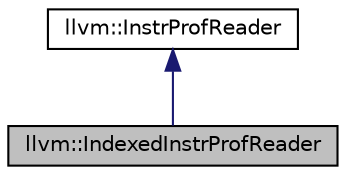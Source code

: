 digraph "llvm::IndexedInstrProfReader"
{
 // LATEX_PDF_SIZE
  bgcolor="transparent";
  edge [fontname="Helvetica",fontsize="10",labelfontname="Helvetica",labelfontsize="10"];
  node [fontname="Helvetica",fontsize="10",shape=record];
  Node1 [label="llvm::IndexedInstrProfReader",height=0.2,width=0.4,color="black", fillcolor="grey75", style="filled", fontcolor="black",tooltip="Reader for the indexed binary instrprof format."];
  Node2 -> Node1 [dir="back",color="midnightblue",fontsize="10",style="solid",fontname="Helvetica"];
  Node2 [label="llvm::InstrProfReader",height=0.2,width=0.4,color="black",URL="$classllvm_1_1InstrProfReader.html",tooltip="Base class and interface for reading profiling data of any known instrprof format."];
}
